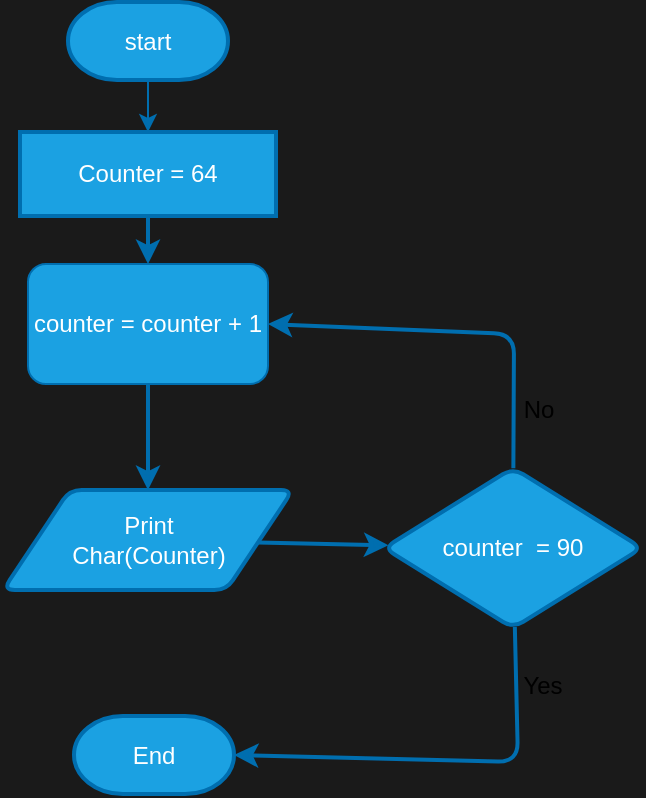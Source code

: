 <mxfile>
    <diagram id="_aym3ik8t5osAeX26a18" name="Page-1">
        <mxGraphModel dx="832" dy="467" grid="0" gridSize="10" guides="1" tooltips="1" connect="1" arrows="1" fold="1" page="1" pageScale="1" pageWidth="850" pageHeight="1100" background="#1A1A1A" math="0" shadow="0">
            <root>
                <mxCell id="0"/>
                <mxCell id="1" parent="0"/>
                <mxCell id="4" value="" style="edgeStyle=none;html=1;fillColor=#1ba1e2;strokeColor=#006EAF;" edge="1" parent="1" source="2" target="3">
                    <mxGeometry relative="1" as="geometry"/>
                </mxCell>
                <mxCell id="2" value="start" style="strokeWidth=2;html=1;shape=mxgraph.flowchart.terminator;whiteSpace=wrap;fillColor=#1ba1e2;fontColor=#ffffff;strokeColor=#006EAF;" vertex="1" parent="1">
                    <mxGeometry x="242" y="33" width="80" height="39" as="geometry"/>
                </mxCell>
                <mxCell id="15" value="" style="edgeStyle=none;html=1;strokeWidth=2;fillColor=#1ba1e2;strokeColor=#006EAF;" edge="1" parent="1" source="3" target="12">
                    <mxGeometry relative="1" as="geometry"/>
                </mxCell>
                <mxCell id="3" value="Counter = 64" style="whiteSpace=wrap;html=1;fillColor=#1ba1e2;strokeColor=#006EAF;fontColor=#ffffff;strokeWidth=2;" vertex="1" parent="1">
                    <mxGeometry x="218" y="98" width="128" height="42" as="geometry"/>
                </mxCell>
                <mxCell id="9" value="" style="edgeStyle=none;html=1;strokeWidth=2;fillColor=#1ba1e2;strokeColor=#006EAF;" edge="1" parent="1" source="5" target="8">
                    <mxGeometry relative="1" as="geometry"/>
                </mxCell>
                <mxCell id="5" value="Print &lt;br&gt;Char(Counter)" style="shape=parallelogram;html=1;strokeWidth=2;perimeter=parallelogramPerimeter;whiteSpace=wrap;rounded=1;arcSize=12;size=0.23;fillColor=#1ba1e2;fontColor=#ffffff;strokeColor=#006EAF;" vertex="1" parent="1">
                    <mxGeometry x="209.5" y="277" width="145" height="50" as="geometry"/>
                </mxCell>
                <mxCell id="14" value="" style="edgeStyle=none;html=1;strokeWidth=2;entryX=1;entryY=0.5;entryDx=0;entryDy=0;fillColor=#1ba1e2;strokeColor=#006EAF;" edge="1" parent="1" source="8" target="12">
                    <mxGeometry relative="1" as="geometry">
                        <mxPoint x="464.5" y="182" as="targetPoint"/>
                        <Array as="points">
                            <mxPoint x="465" y="199"/>
                        </Array>
                    </mxGeometry>
                </mxCell>
                <mxCell id="20" style="edgeStyle=none;html=1;entryX=1;entryY=0.5;entryDx=0;entryDy=0;entryPerimeter=0;strokeWidth=2;fillColor=#1ba1e2;strokeColor=#006EAF;" edge="1" parent="1" source="8" target="18">
                    <mxGeometry relative="1" as="geometry">
                        <Array as="points">
                            <mxPoint x="467" y="413"/>
                        </Array>
                    </mxGeometry>
                </mxCell>
                <mxCell id="8" value="counter&amp;nbsp; = 90" style="rhombus;whiteSpace=wrap;html=1;fillColor=#1ba1e2;strokeColor=#006EAF;fontColor=#ffffff;strokeWidth=2;rounded=1;arcSize=12;" vertex="1" parent="1">
                    <mxGeometry x="400" y="266" width="129" height="80" as="geometry"/>
                </mxCell>
                <mxCell id="16" value="" style="edgeStyle=none;html=1;strokeWidth=2;fillColor=#1ba1e2;strokeColor=#006EAF;" edge="1" parent="1" source="12" target="5">
                    <mxGeometry relative="1" as="geometry"/>
                </mxCell>
                <mxCell id="12" value="counter = counter + 1" style="rounded=1;whiteSpace=wrap;html=1;fillColor=#1ba1e2;fontColor=#ffffff;strokeColor=#006EAF;" vertex="1" parent="1">
                    <mxGeometry x="222" y="164" width="120" height="60" as="geometry"/>
                </mxCell>
                <mxCell id="18" value="End" style="strokeWidth=2;html=1;shape=mxgraph.flowchart.terminator;whiteSpace=wrap;fillColor=#1ba1e2;fontColor=#ffffff;strokeColor=#006EAF;" vertex="1" parent="1">
                    <mxGeometry x="245" y="390" width="80" height="39" as="geometry"/>
                </mxCell>
                <mxCell id="19" value="No" style="text;html=1;align=center;verticalAlign=middle;resizable=0;points=[];autosize=1;strokeColor=none;fillColor=none;" vertex="1" parent="1">
                    <mxGeometry x="460" y="224" width="33" height="26" as="geometry"/>
                </mxCell>
                <mxCell id="21" value="Yes" style="text;html=1;align=center;verticalAlign=middle;resizable=0;points=[];autosize=1;strokeColor=none;fillColor=none;" vertex="1" parent="1">
                    <mxGeometry x="460" y="362" width="38" height="26" as="geometry"/>
                </mxCell>
            </root>
        </mxGraphModel>
    </diagram>
</mxfile>